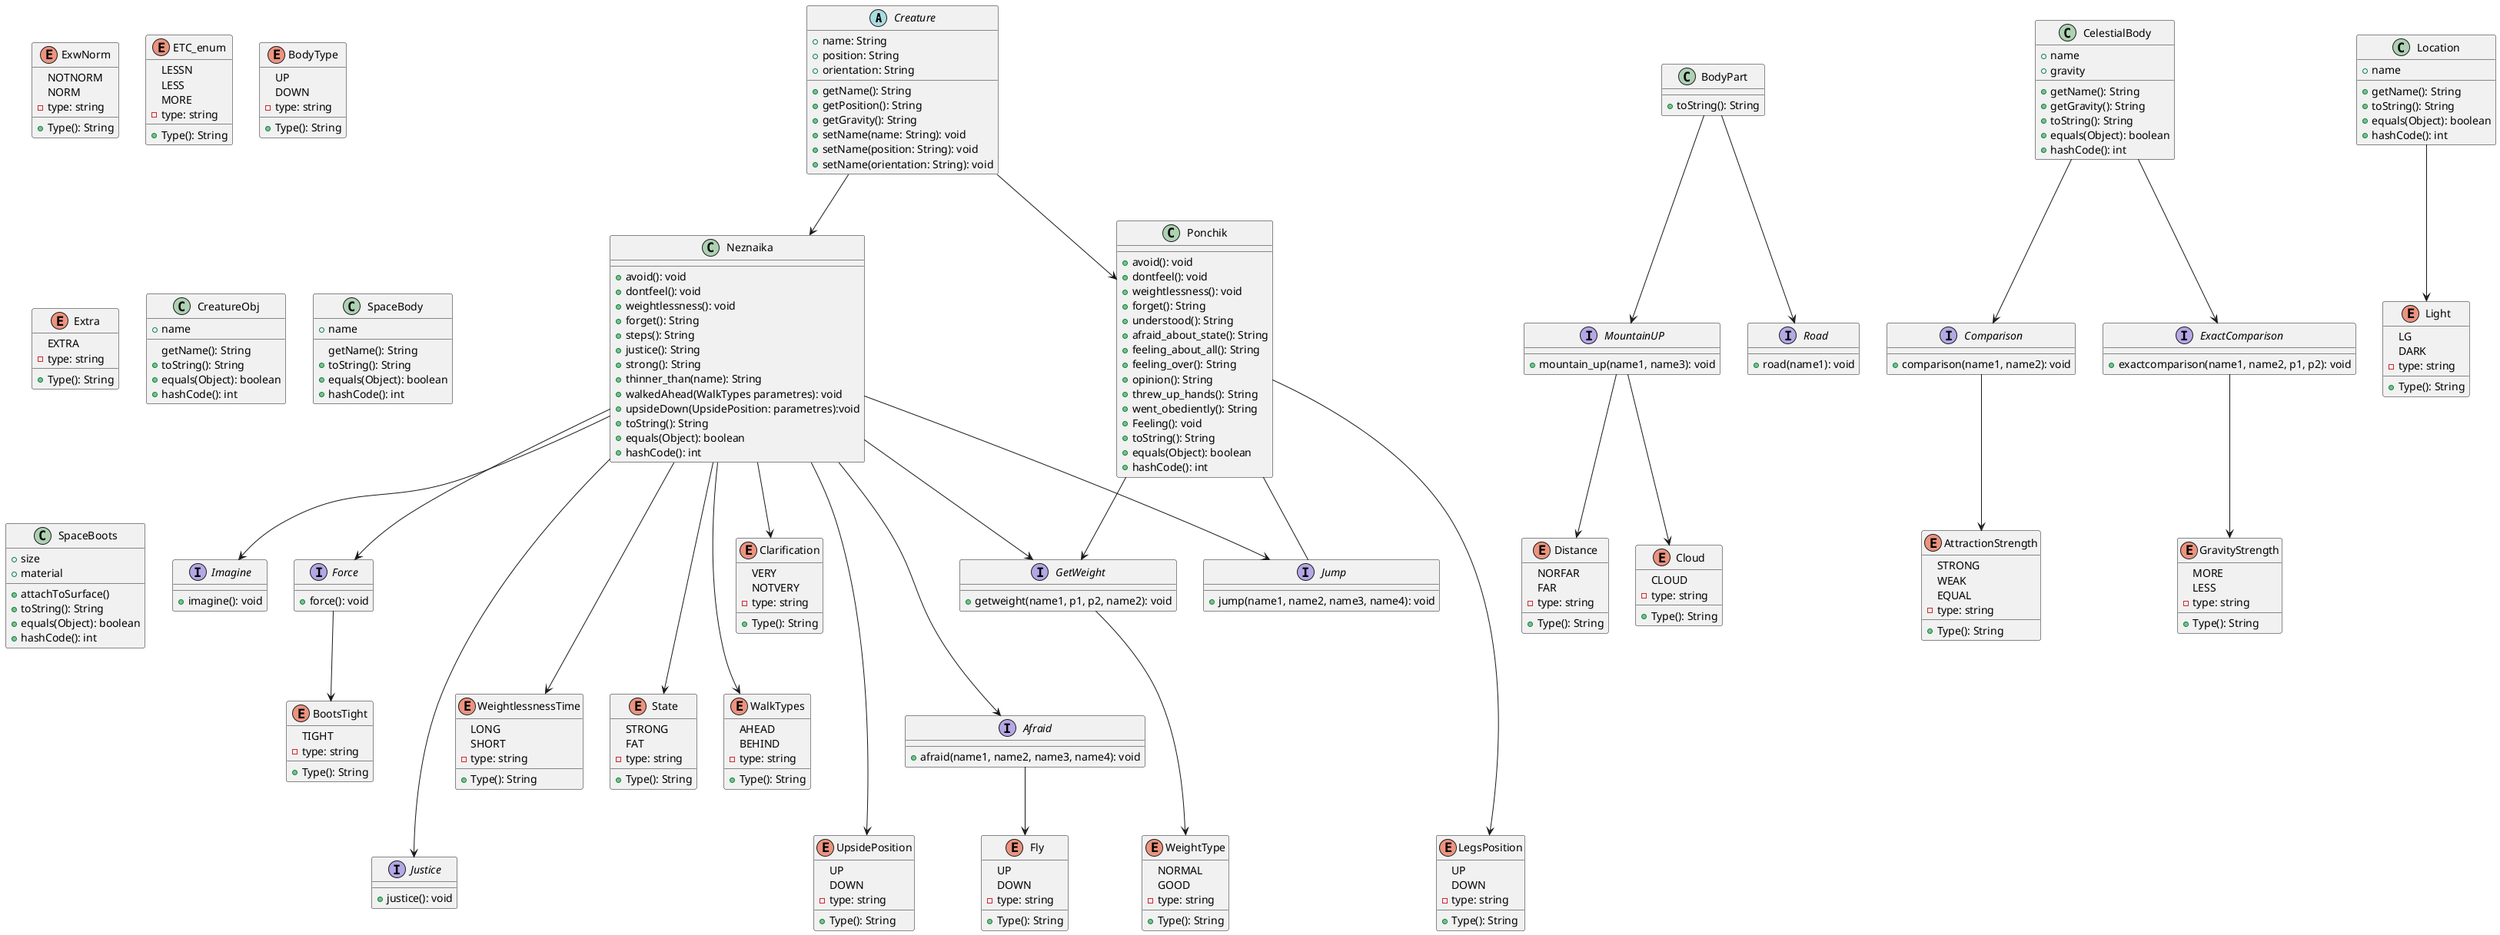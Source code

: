 @startuml
abstract class Creature {
    + name: String
    + position: String
    + orientation: String
    + getName(): String
    + getPosition(): String
    + getGravity(): String
    + setName(name: String): void
    + setName(position: String): void
    + setName(orientation: String): void

}

class Neznaika {
    + avoid(): void
    + dontfeel(): void
    + weightlessness(): void
    + forget(): String
    + steps(): String
    + justice(): String
    + strong(): String
    + thinner_than(name): String
    + walkedAhead(WalkTypes parametres): void
    + upsideDown(UpsidePosition: parametres):void
    + toString(): String
    + equals(Object): boolean
    + hashCode(): int
}

class BodyPart {
    + toString(): String
}

class Ponchik {
    + avoid(): void
    + dontfeel(): void
    + weightlessness(): void
    + forget(): String
    + understood(): String
    + afraid_about_state(): String
    + feeling_about_all(): String
    + feeling_over(): String
    + opinion(): String
    + threw_up_hands(): String
    + went_obediently(): String
    + Feeling(): void
    + toString(): String
    + equals(Object): boolean
    + hashCode(): int
}
enum WalkTypes {
    AHEAD
    BEHIND
    - type: string
    + Type(): String
}
enum ExwNorm {
    NOTNORM
    NORM
    - type: string
    + Type(): String
}

enum ETC_enum {
    LESSN
    LESS
    MORE
    - type: string
    + Type(): String
}
enum BodyType {
    UP
    DOWN
    - type: string
    + Type(): String
}
enum WeightType {
    NORMAL
    GOOD
    - type: string
    + Type(): String
}
enum Extra {
    EXTRA
    - type: string
    + Type(): String
}

enum Clarification {
    VERY
    NOTVERY
    - type: string
    + Type(): String
}
enum AttractionStrength {
    STRONG
    WEAK
    EQUAL
    - type: string
    + Type(): String
}
enum UpsidePosition {
    UP
    DOWN
    - type: string
    + Type(): String
}
enum BootsTight {
    TIGHT
    - type: string
    + Type(): String
}

enum WeightlessnessTime {
    LONG
    SHORT
    - type: string
    + Type(): String
}
enum GravityStrength {
    MORE
    LESS
    - type: string
    + Type(): String
}
enum LegsPosition {
    UP
    DOWN
    - type: string
    + Type(): String
}
enum Light {
    LG
    DARK
    - type: string
    + Type(): String
}
enum Fly {
    UP
    DOWN
    - type: string
    + Type(): String
}
enum State {
    STRONG
    FAT
    - type: string
    + Type(): String
}


interface GetWeight {
    + getweight(name1, p1, p2, name2): void
}
interface Jump {
    + jump(name1, name2, name3, name4): void
}
interface Afraid {
    + afraid(name1, name2, name3, name4): void
}
interface Imagine {
    + imagine(): void
}

interface Сomparison {
    + comparison(name1, name2): void
}
interface ExactСomparison {
    + exactcomparison(name1, name2, p1, p2): void
}
interface Force {
    + force(): void
}


interface Justice {
    + justice(): void
}


class СreatureObj {
    + name
    getName(): String
    + toString(): String
    + equals(Object): boolean
    + hashCode(): int
}
class SpaceBody {
    + name
    getName(): String
    + toString(): String
    + equals(Object): boolean
    + hashCode(): int
}


''''''''''''''''''''''''
class Location {
    + name
    + getName(): String
    + toString(): String
    + equals(Object): boolean
    + hashCode(): int
}

interface MountainUP {
    + mountain_up(name1, name3): void
}
enum Distance {
    NORFAR
    FAR
    - type: string
    + Type(): String
}
enum Cloud {
    CLOUD
    - type: string
    + Type(): String
}
interface Road {
    + road(name1): void
}

class SpaceBoots {
    + size
    + material
    + attachToSurface()
    + toString(): String
    + equals(Object): boolean
    + hashCode(): int
}


class CelestialBody {
    + name
    + gravity
    + getName(): String
    + getGravity(): String
    + toString(): String
    + equals(Object): boolean
    + hashCode(): int
}



Creature --> Neznaika
Creature --> Ponchik


Neznaika --> Imagine
Neznaika ---> Afraid
Neznaika --> GetWeight
Neznaika --> Jump
Ponchik --> GetWeight
Ponchik -- Jump


CelestialBody --> ExactСomparison
CelestialBody --> Сomparison
Neznaika --> Force
Force --> BootsTight
Neznaika ---> WeightlessnessTime
Neznaika ---> WalkTypes
Сomparison --> AttractionStrength
ExactСomparison --> GravityStrength
GetWeight ---> WeightType
Ponchik ----> LegsPosition
Neznaika ----> UpsidePosition
Afraid --> Fly
BodyPart --> MountainUP
BodyPart --> Road
MountainUP --> Distance
MountainUP --> Cloud
Neznaika ---> State
Neznaika --> Clarification
Location --> Light
Neznaika ----> Justice
@enduml

